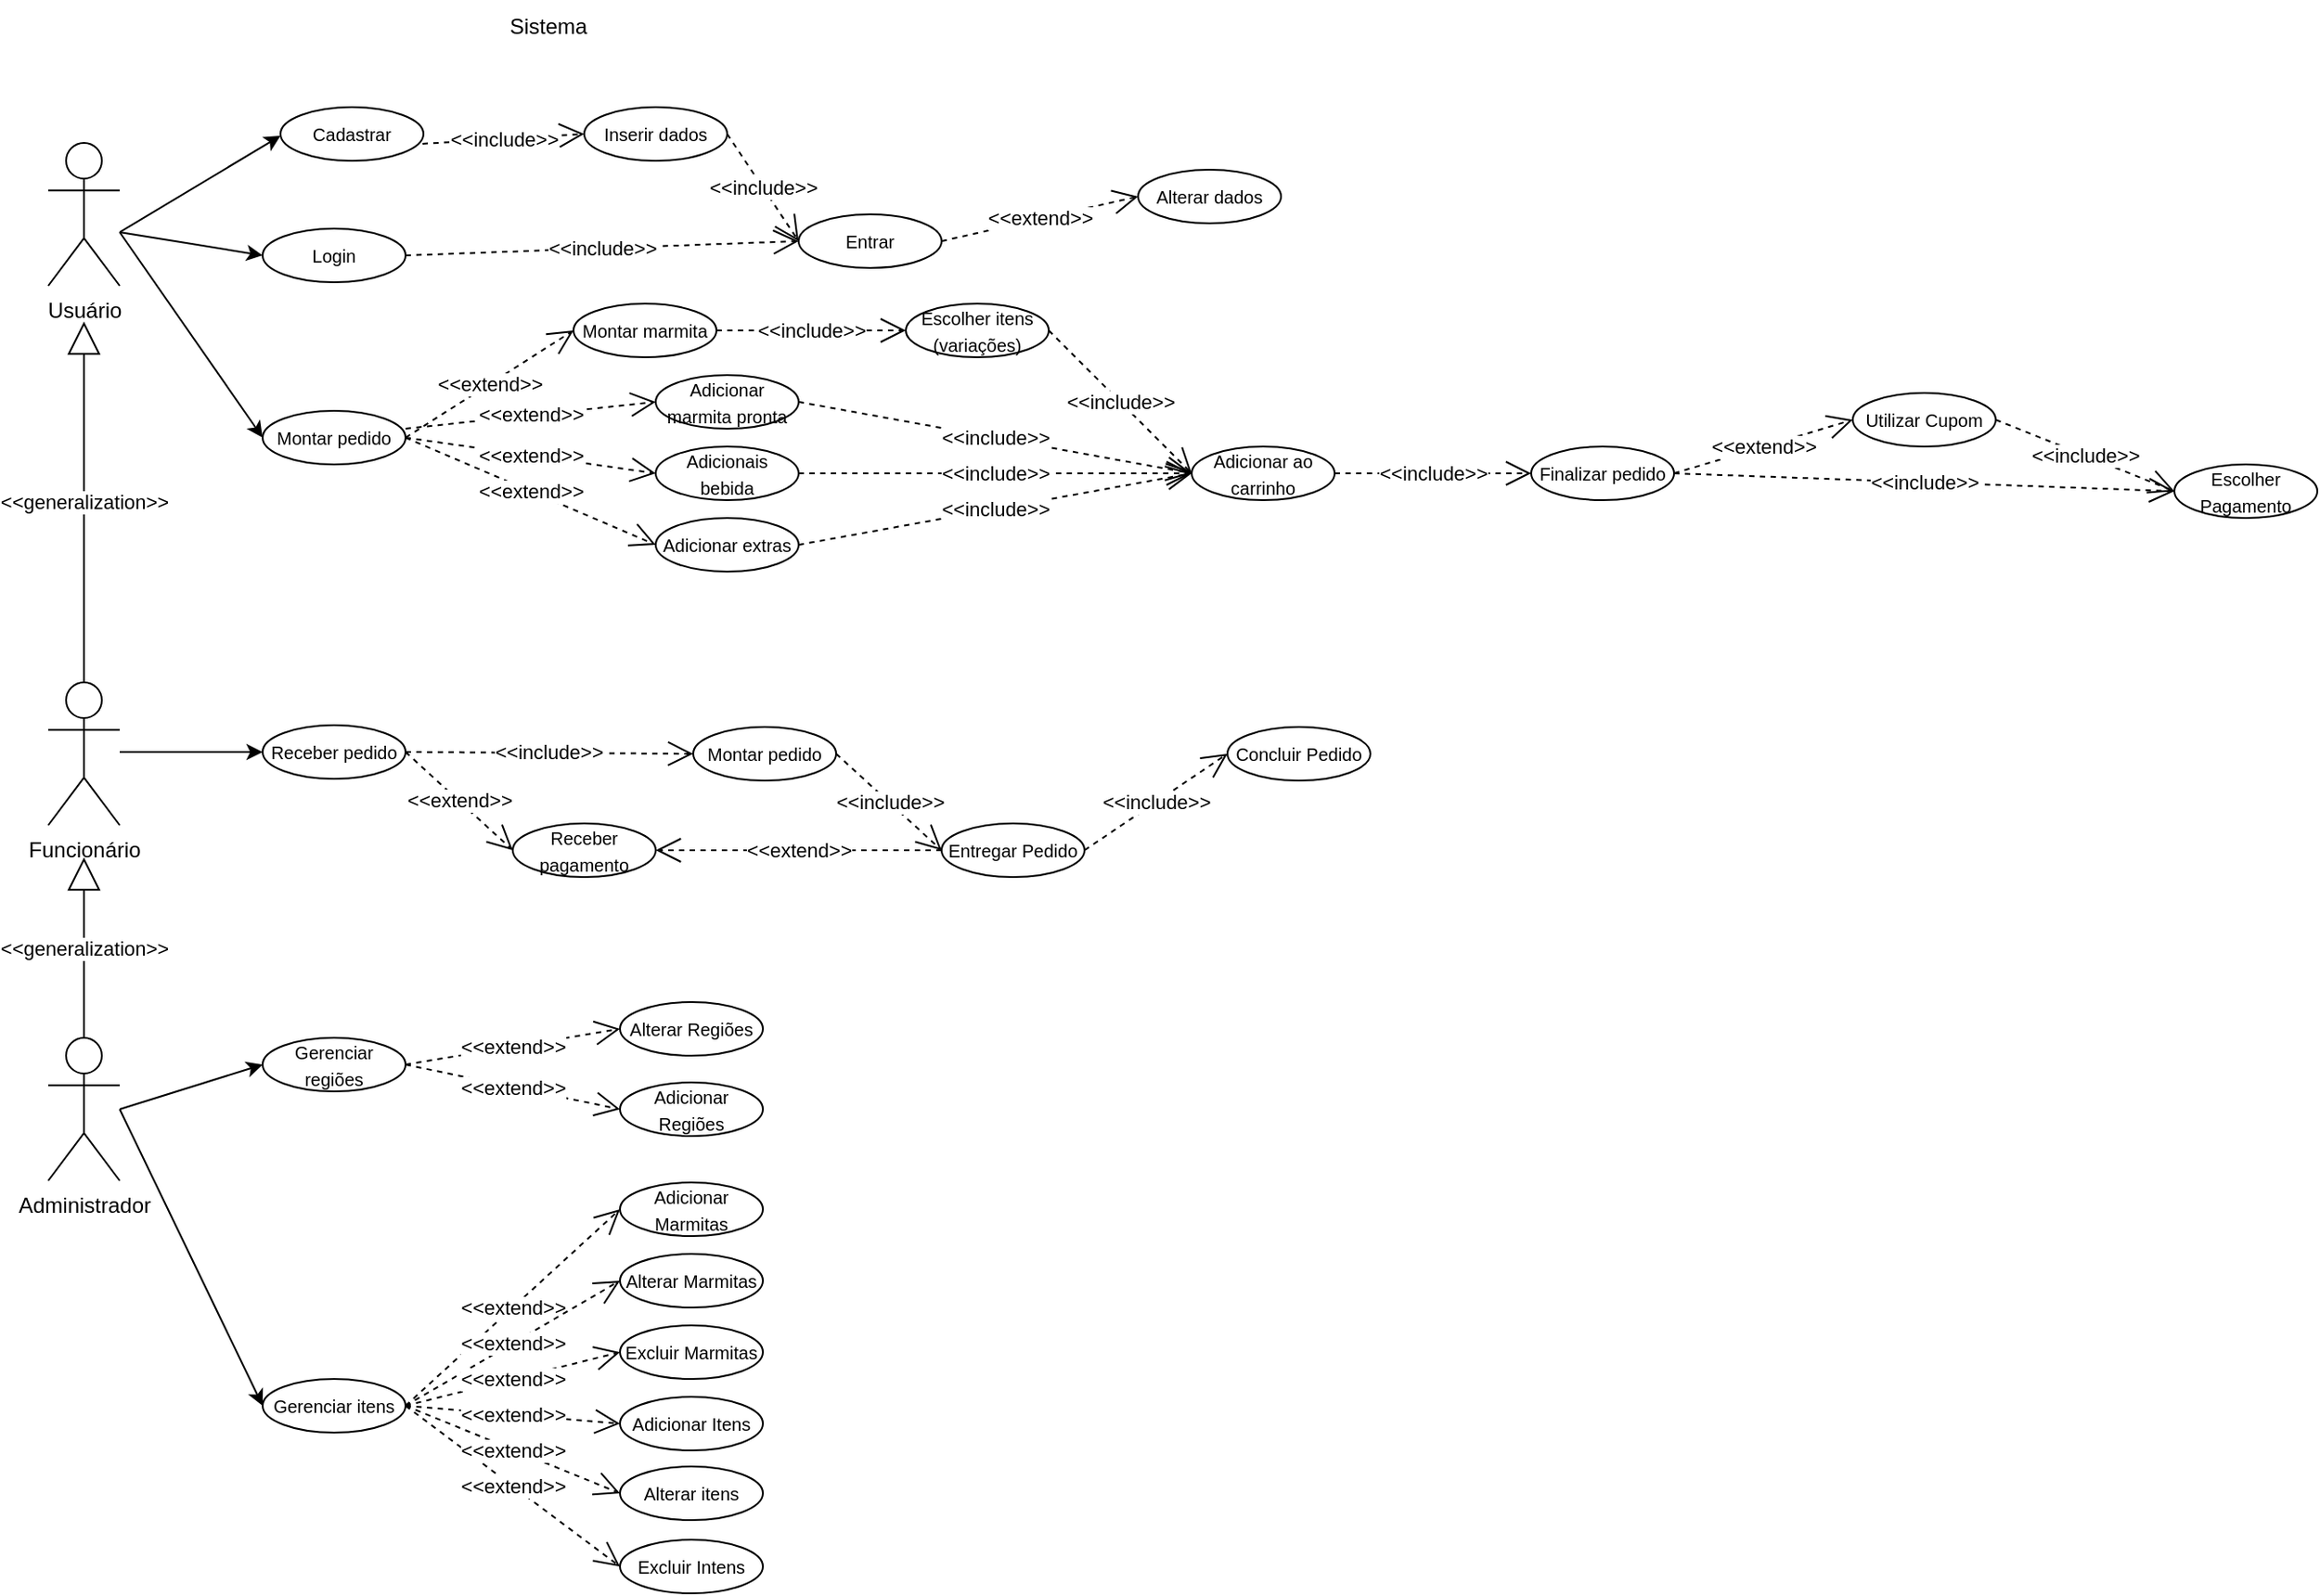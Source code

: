 <mxfile>
    <diagram name="Página-1" id="RFFEgjff01rEtXozTVZj">
        <mxGraphModel dx="1246" dy="942" grid="1" gridSize="10" guides="1" tooltips="1" connect="1" arrows="1" fold="1" page="1" pageScale="1" pageWidth="827" pageHeight="1169" math="0" shadow="0">
            <root>
                <mxCell id="0"/>
                <mxCell id="1" parent="0"/>
                <mxCell id="VR5cY3zTFZ2ZaCb0hy81-1" value="Usuário" style="shape=umlActor;verticalLabelPosition=bottom;verticalAlign=top;html=1;outlineConnect=0;" parent="1" vertex="1">
                    <mxGeometry x="120" y="120" width="40" height="80" as="geometry"/>
                </mxCell>
                <mxCell id="VR5cY3zTFZ2ZaCb0hy81-2" value="Funcionário" style="shape=umlActor;verticalLabelPosition=bottom;verticalAlign=top;html=1;outlineConnect=0;" parent="1" vertex="1">
                    <mxGeometry x="120" y="422" width="40" height="80" as="geometry"/>
                </mxCell>
                <mxCell id="VR5cY3zTFZ2ZaCb0hy81-6" value="&lt;span style=&quot;font-size: 10px;&quot;&gt;Cadastrar&lt;/span&gt;" style="ellipse;whiteSpace=wrap;html=1;" parent="1" vertex="1">
                    <mxGeometry x="250" y="100" width="80" height="30" as="geometry"/>
                </mxCell>
                <mxCell id="VR5cY3zTFZ2ZaCb0hy81-9" value="Sistema" style="text;html=1;strokeColor=none;fillColor=none;align=center;verticalAlign=middle;whiteSpace=wrap;rounded=0;" parent="1" vertex="1">
                    <mxGeometry x="200" y="40" width="400" height="30" as="geometry"/>
                </mxCell>
                <mxCell id="VR5cY3zTFZ2ZaCb0hy81-12" value="&lt;span style=&quot;font-size: 10px;&quot;&gt;Montar pedido&lt;/span&gt;" style="ellipse;whiteSpace=wrap;html=1;" parent="1" vertex="1">
                    <mxGeometry x="240" y="270" width="80" height="30" as="geometry"/>
                </mxCell>
                <mxCell id="VR5cY3zTFZ2ZaCb0hy81-13" value="&lt;span style=&quot;font-size: 10px;&quot;&gt;Finalizar pedido&lt;/span&gt;" style="ellipse;whiteSpace=wrap;html=1;" parent="1" vertex="1">
                    <mxGeometry x="950" y="290" width="80" height="30" as="geometry"/>
                </mxCell>
                <mxCell id="VR5cY3zTFZ2ZaCb0hy81-14" value="&lt;font style=&quot;font-size: 10px;&quot;&gt;Utilizar Cupom&lt;/font&gt;" style="ellipse;whiteSpace=wrap;html=1;" parent="1" vertex="1">
                    <mxGeometry x="1130" y="260" width="80" height="30" as="geometry"/>
                </mxCell>
                <mxCell id="VR5cY3zTFZ2ZaCb0hy81-19" value="&lt;font style=&quot;font-size: 10px;&quot;&gt;Escolher Pagamento&lt;/font&gt;" style="ellipse;whiteSpace=wrap;html=1;" parent="1" vertex="1">
                    <mxGeometry x="1310" y="300" width="80" height="30" as="geometry"/>
                </mxCell>
                <mxCell id="VR5cY3zTFZ2ZaCb0hy81-23" value="" style="endArrow=classic;html=1;rounded=0;entryX=0;entryY=0.5;entryDx=0;entryDy=0;" parent="1" target="VR5cY3zTFZ2ZaCb0hy81-12" edge="1">
                    <mxGeometry width="50" height="50" relative="1" as="geometry">
                        <mxPoint x="160" y="170" as="sourcePoint"/>
                        <mxPoint x="310" y="116" as="targetPoint"/>
                    </mxGeometry>
                </mxCell>
                <mxCell id="VR5cY3zTFZ2ZaCb0hy81-25" value="" style="endArrow=classic;html=1;rounded=0;" parent="1" edge="1">
                    <mxGeometry width="50" height="50" relative="1" as="geometry">
                        <mxPoint x="160" y="170" as="sourcePoint"/>
                        <mxPoint x="250" y="116" as="targetPoint"/>
                    </mxGeometry>
                </mxCell>
                <mxCell id="VR5cY3zTFZ2ZaCb0hy81-28" value="&lt;font style=&quot;font-size: 10px;&quot;&gt;Inserir dados&lt;/font&gt;" style="ellipse;whiteSpace=wrap;html=1;" parent="1" vertex="1">
                    <mxGeometry x="420" y="100" width="80" height="30" as="geometry"/>
                </mxCell>
                <mxCell id="VR5cY3zTFZ2ZaCb0hy81-30" value="&lt;font style=&quot;font-size: 10px;&quot;&gt;Entrar&lt;/font&gt;" style="ellipse;whiteSpace=wrap;html=1;" parent="1" vertex="1">
                    <mxGeometry x="540" y="160" width="80" height="30" as="geometry"/>
                </mxCell>
                <mxCell id="VR5cY3zTFZ2ZaCb0hy81-31" value="&lt;span style=&quot;font-size: 10px;&quot;&gt;Alterar dados&lt;/span&gt;" style="ellipse;whiteSpace=wrap;html=1;" parent="1" vertex="1">
                    <mxGeometry x="730" y="135" width="80" height="30" as="geometry"/>
                </mxCell>
                <mxCell id="VR5cY3zTFZ2ZaCb0hy81-32" value="&lt;font style=&quot;font-size: 10px;&quot;&gt;Login&lt;/font&gt;" style="ellipse;whiteSpace=wrap;html=1;" parent="1" vertex="1">
                    <mxGeometry x="240" y="168" width="80" height="30" as="geometry"/>
                </mxCell>
                <mxCell id="VR5cY3zTFZ2ZaCb0hy81-36" value="" style="endArrow=classic;html=1;rounded=0;entryX=0;entryY=0.5;entryDx=0;entryDy=0;" parent="1" target="VR5cY3zTFZ2ZaCb0hy81-32" edge="1">
                    <mxGeometry width="50" height="50" relative="1" as="geometry">
                        <mxPoint x="160" y="170" as="sourcePoint"/>
                        <mxPoint x="280" y="305" as="targetPoint"/>
                    </mxGeometry>
                </mxCell>
                <mxCell id="VR5cY3zTFZ2ZaCb0hy81-39" value="&lt;span style=&quot;font-size: 10px;&quot;&gt;Adicionar marmita pronta&lt;/span&gt;" style="ellipse;whiteSpace=wrap;html=1;" parent="1" vertex="1">
                    <mxGeometry x="460" y="250" width="80" height="30" as="geometry"/>
                </mxCell>
                <mxCell id="VR5cY3zTFZ2ZaCb0hy81-40" value="&lt;span style=&quot;font-size: 10px;&quot;&gt;Montar marmita&lt;/span&gt;" style="ellipse;whiteSpace=wrap;html=1;" parent="1" vertex="1">
                    <mxGeometry x="414" y="210" width="80" height="30" as="geometry"/>
                </mxCell>
                <mxCell id="VR5cY3zTFZ2ZaCb0hy81-41" value="&lt;span style=&quot;font-size: 10px;&quot;&gt;Adicionar ao carrinho&lt;/span&gt;" style="ellipse;whiteSpace=wrap;html=1;" parent="1" vertex="1">
                    <mxGeometry x="760" y="290" width="80" height="30" as="geometry"/>
                </mxCell>
                <mxCell id="VR5cY3zTFZ2ZaCb0hy81-42" value="&lt;span style=&quot;font-size: 10px;&quot;&gt;Adicionais bebida&lt;/span&gt;" style="ellipse;whiteSpace=wrap;html=1;" parent="1" vertex="1">
                    <mxGeometry x="460" y="290" width="80" height="30" as="geometry"/>
                </mxCell>
                <mxCell id="VR5cY3zTFZ2ZaCb0hy81-43" value="&lt;span style=&quot;font-size: 10px;&quot;&gt;Adicionar extras&lt;/span&gt;" style="ellipse;whiteSpace=wrap;html=1;" parent="1" vertex="1">
                    <mxGeometry x="460" y="330" width="80" height="30" as="geometry"/>
                </mxCell>
                <mxCell id="VR5cY3zTFZ2ZaCb0hy81-53" value="&lt;span style=&quot;font-size: 10px;&quot;&gt;Escolher itens (variações)&lt;/span&gt;" style="ellipse;whiteSpace=wrap;html=1;" parent="1" vertex="1">
                    <mxGeometry x="600" y="210" width="80" height="30" as="geometry"/>
                </mxCell>
                <mxCell id="4HZ8bpXt_EPqkDBAvXHt-7" value="&lt;span style=&quot;font-size: 10px;&quot;&gt;Concluir Pedido&lt;/span&gt;" style="ellipse;whiteSpace=wrap;html=1;" parent="1" vertex="1">
                    <mxGeometry x="780" y="447" width="80" height="30" as="geometry"/>
                </mxCell>
                <mxCell id="4HZ8bpXt_EPqkDBAvXHt-9" value="&lt;span style=&quot;font-size: 10px;&quot;&gt;Receber pagamento&lt;/span&gt;" style="ellipse;whiteSpace=wrap;html=1;" parent="1" vertex="1">
                    <mxGeometry x="380" y="501" width="80" height="30" as="geometry"/>
                </mxCell>
                <mxCell id="4HZ8bpXt_EPqkDBAvXHt-10" value="&lt;span style=&quot;font-size: 10px;&quot;&gt;Montar pedido&lt;/span&gt;" style="ellipse;whiteSpace=wrap;html=1;" parent="1" vertex="1">
                    <mxGeometry x="481" y="447" width="80" height="30" as="geometry"/>
                </mxCell>
                <mxCell id="4HZ8bpXt_EPqkDBAvXHt-11" value="&lt;span style=&quot;font-size: 10px;&quot;&gt;Receber pedido&lt;/span&gt;" style="ellipse;whiteSpace=wrap;html=1;" parent="1" vertex="1">
                    <mxGeometry x="240" y="446" width="80" height="30" as="geometry"/>
                </mxCell>
                <mxCell id="4HZ8bpXt_EPqkDBAvXHt-14" value="&lt;font style=&quot;font-size: 10px;&quot;&gt;Entregar Pedido&lt;/font&gt;" style="ellipse;whiteSpace=wrap;html=1;" parent="1" vertex="1">
                    <mxGeometry x="620" y="501" width="80" height="30" as="geometry"/>
                </mxCell>
                <mxCell id="4HZ8bpXt_EPqkDBAvXHt-22" value="Administrador" style="shape=umlActor;verticalLabelPosition=bottom;verticalAlign=top;html=1;outlineConnect=0;" parent="1" vertex="1">
                    <mxGeometry x="120" y="621" width="40" height="80" as="geometry"/>
                </mxCell>
                <mxCell id="4HZ8bpXt_EPqkDBAvXHt-25" value="" style="endArrow=classic;html=1;rounded=0;entryX=0;entryY=0.5;entryDx=0;entryDy=0;" parent="1" target="4HZ8bpXt_EPqkDBAvXHt-11" edge="1">
                    <mxGeometry width="50" height="50" relative="1" as="geometry">
                        <mxPoint x="160" y="461" as="sourcePoint"/>
                        <mxPoint x="580" y="490" as="targetPoint"/>
                    </mxGeometry>
                </mxCell>
                <mxCell id="4HZ8bpXt_EPqkDBAvXHt-27" value="&lt;span style=&quot;font-size: 10px;&quot;&gt;Adicionar Regiões&lt;/span&gt;" style="ellipse;whiteSpace=wrap;html=1;" parent="1" vertex="1">
                    <mxGeometry x="440" y="646" width="80" height="30" as="geometry"/>
                </mxCell>
                <mxCell id="4HZ8bpXt_EPqkDBAvXHt-29" value="&lt;span style=&quot;font-size: 10px;&quot;&gt;Gerenciar itens&lt;/span&gt;" style="ellipse;whiteSpace=wrap;html=1;" parent="1" vertex="1">
                    <mxGeometry x="240" y="812" width="80" height="30" as="geometry"/>
                </mxCell>
                <mxCell id="4HZ8bpXt_EPqkDBAvXHt-31" value="&lt;span style=&quot;font-size: 10px;&quot;&gt;Alterar Marmitas&lt;/span&gt;" style="ellipse;whiteSpace=wrap;html=1;" parent="1" vertex="1">
                    <mxGeometry x="440" y="742" width="80" height="30" as="geometry"/>
                </mxCell>
                <mxCell id="4HZ8bpXt_EPqkDBAvXHt-32" value="&lt;span style=&quot;font-size: 10px;&quot;&gt;Alterar Regiões&lt;/span&gt;" style="ellipse;whiteSpace=wrap;html=1;" parent="1" vertex="1">
                    <mxGeometry x="440" y="601" width="80" height="30" as="geometry"/>
                </mxCell>
                <mxCell id="4HZ8bpXt_EPqkDBAvXHt-33" value="&lt;span style=&quot;font-size: 10px;&quot;&gt;Gerenciar regiões&lt;/span&gt;" style="ellipse;whiteSpace=wrap;html=1;" parent="1" vertex="1">
                    <mxGeometry x="240" y="621" width="80" height="30" as="geometry"/>
                </mxCell>
                <mxCell id="4HZ8bpXt_EPqkDBAvXHt-34" value="&lt;span style=&quot;font-size: 10px;&quot;&gt;Alterar itens&lt;/span&gt;" style="ellipse;whiteSpace=wrap;html=1;" parent="1" vertex="1">
                    <mxGeometry x="440" y="861" width="80" height="30" as="geometry"/>
                </mxCell>
                <mxCell id="4HZ8bpXt_EPqkDBAvXHt-35" value="&lt;span style=&quot;font-size: 10px;&quot;&gt;Excluir Intens&lt;/span&gt;" style="ellipse;whiteSpace=wrap;html=1;" parent="1" vertex="1">
                    <mxGeometry x="440" y="902" width="80" height="30" as="geometry"/>
                </mxCell>
                <mxCell id="4HZ8bpXt_EPqkDBAvXHt-36" value="&lt;span style=&quot;font-size: 10px;&quot;&gt;Adicionar Itens&lt;/span&gt;" style="ellipse;whiteSpace=wrap;html=1;" parent="1" vertex="1">
                    <mxGeometry x="440" y="822" width="80" height="30" as="geometry"/>
                </mxCell>
                <mxCell id="4HZ8bpXt_EPqkDBAvXHt-37" value="&lt;span style=&quot;font-size: 10px;&quot;&gt;Adicionar Marmitas&lt;/span&gt;" style="ellipse;whiteSpace=wrap;html=1;" parent="1" vertex="1">
                    <mxGeometry x="440" y="702" width="80" height="30" as="geometry"/>
                </mxCell>
                <mxCell id="4HZ8bpXt_EPqkDBAvXHt-38" value="&lt;span style=&quot;font-size: 10px;&quot;&gt;Excluir Marmitas&lt;/span&gt;" style="ellipse;whiteSpace=wrap;html=1;" parent="1" vertex="1">
                    <mxGeometry x="440" y="782" width="80" height="30" as="geometry"/>
                </mxCell>
                <mxCell id="4HZ8bpXt_EPqkDBAvXHt-50" value="" style="endArrow=classic;html=1;rounded=0;entryX=0;entryY=0.5;entryDx=0;entryDy=0;" parent="1" target="4HZ8bpXt_EPqkDBAvXHt-29" edge="1">
                    <mxGeometry width="50" height="50" relative="1" as="geometry">
                        <mxPoint x="160" y="661" as="sourcePoint"/>
                        <mxPoint x="280" y="742" as="targetPoint"/>
                    </mxGeometry>
                </mxCell>
                <mxCell id="4HZ8bpXt_EPqkDBAvXHt-51" value="" style="endArrow=classic;html=1;rounded=0;entryX=0;entryY=0.5;entryDx=0;entryDy=0;" parent="1" target="4HZ8bpXt_EPqkDBAvXHt-33" edge="1">
                    <mxGeometry width="50" height="50" relative="1" as="geometry">
                        <mxPoint x="160" y="661" as="sourcePoint"/>
                        <mxPoint x="400" y="916" as="targetPoint"/>
                    </mxGeometry>
                </mxCell>
                <mxCell id="Q8KtSfcz7oJwq2jGH2br-20" value="&amp;lt;&amp;lt;extend&amp;gt;&amp;gt;" style="endArrow=open;endSize=12;dashed=1;html=1;rounded=0;entryX=0;entryY=0.5;entryDx=0;entryDy=0;exitX=1;exitY=0.5;exitDx=0;exitDy=0;" parent="1" source="VR5cY3zTFZ2ZaCb0hy81-30" target="VR5cY3zTFZ2ZaCb0hy81-31" edge="1">
                    <mxGeometry width="160" relative="1" as="geometry">
                        <mxPoint x="630" y="175" as="sourcePoint"/>
                        <mxPoint x="680" y="155" as="targetPoint"/>
                    </mxGeometry>
                </mxCell>
                <mxCell id="Q8KtSfcz7oJwq2jGH2br-25" value="&amp;lt;&amp;lt;include&amp;gt;&amp;gt;" style="endArrow=open;endSize=12;dashed=1;html=1;rounded=0;exitX=0.994;exitY=0.683;exitDx=0;exitDy=0;exitPerimeter=0;entryX=0;entryY=0.5;entryDx=0;entryDy=0;" parent="1" source="VR5cY3zTFZ2ZaCb0hy81-6" target="VR5cY3zTFZ2ZaCb0hy81-28" edge="1">
                    <mxGeometry width="160" relative="1" as="geometry">
                        <mxPoint x="439" y="520" as="sourcePoint"/>
                        <mxPoint x="599" y="520" as="targetPoint"/>
                    </mxGeometry>
                </mxCell>
                <mxCell id="Q8KtSfcz7oJwq2jGH2br-26" value="&amp;lt;&amp;lt;include&amp;gt;&amp;gt;" style="endArrow=open;endSize=12;dashed=1;html=1;rounded=0;exitX=1;exitY=0.5;exitDx=0;exitDy=0;entryX=0;entryY=0.5;entryDx=0;entryDy=0;" parent="1" source="VR5cY3zTFZ2ZaCb0hy81-28" target="VR5cY3zTFZ2ZaCb0hy81-30" edge="1">
                    <mxGeometry width="160" relative="1" as="geometry">
                        <mxPoint x="600" y="130" as="sourcePoint"/>
                        <mxPoint x="530" y="140" as="targetPoint"/>
                    </mxGeometry>
                </mxCell>
                <mxCell id="Q8KtSfcz7oJwq2jGH2br-27" value="&amp;lt;&amp;lt;include&amp;gt;&amp;gt;" style="endArrow=open;endSize=12;dashed=1;html=1;rounded=0;exitX=1;exitY=0.5;exitDx=0;exitDy=0;entryX=0;entryY=0.5;entryDx=0;entryDy=0;" parent="1" source="VR5cY3zTFZ2ZaCb0hy81-32" target="VR5cY3zTFZ2ZaCb0hy81-30" edge="1">
                    <mxGeometry width="160" relative="1" as="geometry">
                        <mxPoint x="340" y="130" as="sourcePoint"/>
                        <mxPoint x="430" y="125" as="targetPoint"/>
                    </mxGeometry>
                </mxCell>
                <mxCell id="Q8KtSfcz7oJwq2jGH2br-28" value="&amp;lt;&amp;lt;include&amp;gt;&amp;gt;" style="endArrow=open;endSize=12;dashed=1;html=1;rounded=0;exitX=1;exitY=0.5;exitDx=0;exitDy=0;entryX=0;entryY=0.5;entryDx=0;entryDy=0;" parent="1" source="VR5cY3zTFZ2ZaCb0hy81-43" target="VR5cY3zTFZ2ZaCb0hy81-41" edge="1">
                    <mxGeometry width="160" relative="1" as="geometry">
                        <mxPoint x="399" y="480" as="sourcePoint"/>
                        <mxPoint x="559" y="480" as="targetPoint"/>
                    </mxGeometry>
                </mxCell>
                <mxCell id="Q8KtSfcz7oJwq2jGH2br-29" value="&amp;lt;&amp;lt;include&amp;gt;&amp;gt;" style="endArrow=open;endSize=12;dashed=1;html=1;rounded=0;exitX=1;exitY=0.5;exitDx=0;exitDy=0;entryX=0;entryY=0.5;entryDx=0;entryDy=0;" parent="1" source="VR5cY3zTFZ2ZaCb0hy81-42" target="VR5cY3zTFZ2ZaCb0hy81-41" edge="1">
                    <mxGeometry width="160" relative="1" as="geometry">
                        <mxPoint x="450" y="355" as="sourcePoint"/>
                        <mxPoint x="610" y="345" as="targetPoint"/>
                    </mxGeometry>
                </mxCell>
                <mxCell id="Q8KtSfcz7oJwq2jGH2br-31" value="&amp;lt;&amp;lt;include&amp;gt;&amp;gt;" style="endArrow=open;endSize=12;dashed=1;html=1;rounded=0;exitX=1;exitY=0.5;exitDx=0;exitDy=0;entryX=0;entryY=0.5;entryDx=0;entryDy=0;" parent="1" source="VR5cY3zTFZ2ZaCb0hy81-53" target="VR5cY3zTFZ2ZaCb0hy81-41" edge="1">
                    <mxGeometry width="160" relative="1" as="geometry">
                        <mxPoint x="570" y="275" as="sourcePoint"/>
                        <mxPoint x="610" y="345" as="targetPoint"/>
                    </mxGeometry>
                </mxCell>
                <mxCell id="Q8KtSfcz7oJwq2jGH2br-32" value="&amp;lt;&amp;lt;include&amp;gt;&amp;gt;" style="endArrow=open;endSize=12;dashed=1;html=1;rounded=0;exitX=1;exitY=0.5;exitDx=0;exitDy=0;entryX=0;entryY=0.5;entryDx=0;entryDy=0;" parent="1" source="VR5cY3zTFZ2ZaCb0hy81-40" target="VR5cY3zTFZ2ZaCb0hy81-53" edge="1">
                    <mxGeometry width="160" relative="1" as="geometry">
                        <mxPoint x="399" y="480" as="sourcePoint"/>
                        <mxPoint x="559" y="480" as="targetPoint"/>
                    </mxGeometry>
                </mxCell>
                <mxCell id="Q8KtSfcz7oJwq2jGH2br-33" value="&amp;lt;&amp;lt;include&amp;gt;&amp;gt;" style="endArrow=open;endSize=12;dashed=1;html=1;rounded=0;exitX=1;exitY=0.5;exitDx=0;exitDy=0;entryX=0;entryY=0.5;entryDx=0;entryDy=0;" parent="1" source="VR5cY3zTFZ2ZaCb0hy81-39" target="VR5cY3zTFZ2ZaCb0hy81-41" edge="1">
                    <mxGeometry width="160" relative="1" as="geometry">
                        <mxPoint x="399" y="480" as="sourcePoint"/>
                        <mxPoint x="559" y="480" as="targetPoint"/>
                    </mxGeometry>
                </mxCell>
                <mxCell id="Q8KtSfcz7oJwq2jGH2br-34" value="&amp;lt;&amp;lt;extend&amp;gt;&amp;gt;" style="endArrow=open;endSize=12;dashed=1;html=1;rounded=0;exitX=1;exitY=0.5;exitDx=0;exitDy=0;entryX=0;entryY=0.5;entryDx=0;entryDy=0;" parent="1" source="VR5cY3zTFZ2ZaCb0hy81-12" target="VR5cY3zTFZ2ZaCb0hy81-43" edge="1">
                    <mxGeometry width="160" relative="1" as="geometry">
                        <mxPoint x="409" y="496" as="sourcePoint"/>
                        <mxPoint x="569" y="496" as="targetPoint"/>
                    </mxGeometry>
                </mxCell>
                <mxCell id="Q8KtSfcz7oJwq2jGH2br-35" value="&amp;lt;&amp;lt;extend&amp;gt;&amp;gt;" style="endArrow=open;endSize=12;dashed=1;html=1;rounded=0;exitX=1;exitY=0.5;exitDx=0;exitDy=0;entryX=0;entryY=0.5;entryDx=0;entryDy=0;" parent="1" source="VR5cY3zTFZ2ZaCb0hy81-12" target="VR5cY3zTFZ2ZaCb0hy81-42" edge="1">
                    <mxGeometry width="160" relative="1" as="geometry">
                        <mxPoint x="330" y="295" as="sourcePoint"/>
                        <mxPoint x="370" y="355" as="targetPoint"/>
                    </mxGeometry>
                </mxCell>
                <mxCell id="Q8KtSfcz7oJwq2jGH2br-36" value="&amp;lt;&amp;lt;extend&amp;gt;&amp;gt;" style="endArrow=open;endSize=12;dashed=1;html=1;rounded=0;exitX=1;exitY=0.333;exitDx=0;exitDy=0;entryX=0;entryY=0.5;entryDx=0;entryDy=0;exitPerimeter=0;" parent="1" source="VR5cY3zTFZ2ZaCb0hy81-12" target="VR5cY3zTFZ2ZaCb0hy81-39" edge="1">
                    <mxGeometry width="160" relative="1" as="geometry">
                        <mxPoint x="330" y="295" as="sourcePoint"/>
                        <mxPoint x="370" y="315" as="targetPoint"/>
                    </mxGeometry>
                </mxCell>
                <mxCell id="Q8KtSfcz7oJwq2jGH2br-38" value="&amp;lt;&amp;lt;extend&amp;gt;&amp;gt;" style="endArrow=open;endSize=12;dashed=1;html=1;rounded=0;exitX=1;exitY=0.5;exitDx=0;exitDy=0;entryX=0;entryY=0.5;entryDx=0;entryDy=0;" parent="1" source="VR5cY3zTFZ2ZaCb0hy81-12" target="VR5cY3zTFZ2ZaCb0hy81-40" edge="1">
                    <mxGeometry width="160" relative="1" as="geometry">
                        <mxPoint x="330" y="290" as="sourcePoint"/>
                        <mxPoint x="470" y="275" as="targetPoint"/>
                    </mxGeometry>
                </mxCell>
                <mxCell id="Q8KtSfcz7oJwq2jGH2br-39" value="&amp;lt;&amp;lt;extend&amp;gt;&amp;gt;" style="endArrow=open;endSize=12;dashed=1;html=1;rounded=0;exitX=1;exitY=0.5;exitDx=0;exitDy=0;entryX=0;entryY=0.5;entryDx=0;entryDy=0;" parent="1" source="VR5cY3zTFZ2ZaCb0hy81-13" target="VR5cY3zTFZ2ZaCb0hy81-14" edge="1">
                    <mxGeometry width="160" relative="1" as="geometry">
                        <mxPoint x="870" y="400" as="sourcePoint"/>
                        <mxPoint x="1030" y="400" as="targetPoint"/>
                    </mxGeometry>
                </mxCell>
                <mxCell id="Q8KtSfcz7oJwq2jGH2br-40" value="&amp;lt;&amp;lt;include&amp;gt;&amp;gt;" style="endArrow=open;endSize=12;dashed=1;html=1;rounded=0;exitX=1;exitY=0.5;exitDx=0;exitDy=0;entryX=0;entryY=0.5;entryDx=0;entryDy=0;" parent="1" source="VR5cY3zTFZ2ZaCb0hy81-41" target="VR5cY3zTFZ2ZaCb0hy81-13" edge="1">
                    <mxGeometry width="160" relative="1" as="geometry">
                        <mxPoint x="830" y="400" as="sourcePoint"/>
                        <mxPoint x="990" y="400" as="targetPoint"/>
                    </mxGeometry>
                </mxCell>
                <mxCell id="Q8KtSfcz7oJwq2jGH2br-41" value="&amp;lt;&amp;lt;include&amp;gt;&amp;gt;" style="endArrow=open;endSize=12;dashed=1;html=1;rounded=0;exitX=1;exitY=0.5;exitDx=0;exitDy=0;entryX=0;entryY=0.5;entryDx=0;entryDy=0;" parent="1" source="VR5cY3zTFZ2ZaCb0hy81-14" target="VR5cY3zTFZ2ZaCb0hy81-19" edge="1">
                    <mxGeometry width="160" relative="1" as="geometry">
                        <mxPoint x="939" y="325" as="sourcePoint"/>
                        <mxPoint x="1020" y="325" as="targetPoint"/>
                    </mxGeometry>
                </mxCell>
                <mxCell id="Q8KtSfcz7oJwq2jGH2br-44" value="&amp;lt;&amp;lt;include&amp;gt;&amp;gt;" style="endArrow=open;endSize=12;dashed=1;html=1;rounded=0;exitX=1;exitY=0.5;exitDx=0;exitDy=0;entryX=0;entryY=0.5;entryDx=0;entryDy=0;" parent="1" source="4HZ8bpXt_EPqkDBAvXHt-11" target="4HZ8bpXt_EPqkDBAvXHt-10" edge="1">
                    <mxGeometry width="160" relative="1" as="geometry">
                        <mxPoint x="399" y="381" as="sourcePoint"/>
                        <mxPoint x="559" y="381" as="targetPoint"/>
                    </mxGeometry>
                </mxCell>
                <mxCell id="Q8KtSfcz7oJwq2jGH2br-45" value="&amp;lt;&amp;lt;extend&amp;gt;&amp;gt;" style="endArrow=open;endSize=12;dashed=1;html=1;rounded=0;exitX=1;exitY=0.5;exitDx=0;exitDy=0;entryX=0;entryY=0.5;entryDx=0;entryDy=0;" parent="1" source="4HZ8bpXt_EPqkDBAvXHt-11" target="4HZ8bpXt_EPqkDBAvXHt-9" edge="1">
                    <mxGeometry width="160" relative="1" as="geometry">
                        <mxPoint x="409" y="397" as="sourcePoint"/>
                        <mxPoint x="569" y="397" as="targetPoint"/>
                    </mxGeometry>
                </mxCell>
                <mxCell id="Q8KtSfcz7oJwq2jGH2br-46" value="&amp;lt;&amp;lt;extend&amp;gt;&amp;gt;" style="endArrow=open;endSize=12;dashed=1;html=1;rounded=0;exitX=0;exitY=0.5;exitDx=0;exitDy=0;entryX=1;entryY=0.5;entryDx=0;entryDy=0;" parent="1" source="4HZ8bpXt_EPqkDBAvXHt-14" target="4HZ8bpXt_EPqkDBAvXHt-9" edge="1">
                    <mxGeometry width="160" relative="1" as="geometry">
                        <mxPoint x="330" y="471" as="sourcePoint"/>
                        <mxPoint x="390" y="526" as="targetPoint"/>
                    </mxGeometry>
                </mxCell>
                <mxCell id="Q8KtSfcz7oJwq2jGH2br-47" value="&amp;lt;&amp;lt;include&amp;gt;&amp;gt;" style="endArrow=open;endSize=12;dashed=1;html=1;rounded=0;exitX=1;exitY=0.5;exitDx=0;exitDy=0;entryX=0;entryY=0.5;entryDx=0;entryDy=0;" parent="1" source="4HZ8bpXt_EPqkDBAvXHt-10" target="4HZ8bpXt_EPqkDBAvXHt-14" edge="1">
                    <mxGeometry width="160" relative="1" as="geometry">
                        <mxPoint x="399" y="381" as="sourcePoint"/>
                        <mxPoint x="559" y="381" as="targetPoint"/>
                    </mxGeometry>
                </mxCell>
                <mxCell id="Q8KtSfcz7oJwq2jGH2br-48" value="&amp;lt;&amp;lt;include&amp;gt;&amp;gt;" style="endArrow=open;endSize=12;dashed=1;html=1;rounded=0;exitX=1;exitY=0.5;exitDx=0;exitDy=0;entryX=0;entryY=0.5;entryDx=0;entryDy=0;" parent="1" source="4HZ8bpXt_EPqkDBAvXHt-14" target="4HZ8bpXt_EPqkDBAvXHt-7" edge="1">
                    <mxGeometry width="160" relative="1" as="geometry">
                        <mxPoint x="571" y="472" as="sourcePoint"/>
                        <mxPoint x="600" y="536" as="targetPoint"/>
                    </mxGeometry>
                </mxCell>
                <mxCell id="Q8KtSfcz7oJwq2jGH2br-49" value="&amp;lt;&amp;lt;extend&amp;gt;&amp;gt;" style="endArrow=open;endSize=12;dashed=1;html=1;rounded=0;exitX=1;exitY=0.5;exitDx=0;exitDy=0;entryX=0;entryY=0.5;entryDx=0;entryDy=0;" parent="1" source="4HZ8bpXt_EPqkDBAvXHt-29" target="4HZ8bpXt_EPqkDBAvXHt-35" edge="1">
                    <mxGeometry width="160" relative="1" as="geometry">
                        <mxPoint x="530" y="676" as="sourcePoint"/>
                        <mxPoint x="690" y="676" as="targetPoint"/>
                    </mxGeometry>
                </mxCell>
                <mxCell id="Q8KtSfcz7oJwq2jGH2br-50" value="&amp;lt;&amp;lt;extend&amp;gt;&amp;gt;" style="endArrow=open;endSize=12;dashed=1;html=1;rounded=0;exitX=1;exitY=0.5;exitDx=0;exitDy=0;entryX=0;entryY=0.5;entryDx=0;entryDy=0;" parent="1" source="4HZ8bpXt_EPqkDBAvXHt-33" target="4HZ8bpXt_EPqkDBAvXHt-32" edge="1">
                    <mxGeometry width="160" relative="1" as="geometry">
                        <mxPoint x="540" y="686" as="sourcePoint"/>
                        <mxPoint x="700" y="686" as="targetPoint"/>
                    </mxGeometry>
                </mxCell>
                <mxCell id="Q8KtSfcz7oJwq2jGH2br-51" value="&amp;lt;&amp;lt;extend&amp;gt;&amp;gt;" style="endArrow=open;endSize=12;dashed=1;html=1;rounded=0;exitX=1;exitY=0.5;exitDx=0;exitDy=0;entryX=0;entryY=0.5;entryDx=0;entryDy=0;" parent="1" source="4HZ8bpXt_EPqkDBAvXHt-33" target="4HZ8bpXt_EPqkDBAvXHt-27" edge="1">
                    <mxGeometry width="160" relative="1" as="geometry">
                        <mxPoint x="330" y="646" as="sourcePoint"/>
                        <mxPoint x="411" y="626" as="targetPoint"/>
                    </mxGeometry>
                </mxCell>
                <mxCell id="Q8KtSfcz7oJwq2jGH2br-52" value="&amp;lt;&amp;lt;extend&amp;gt;&amp;gt;" style="endArrow=open;endSize=12;dashed=1;html=1;rounded=0;exitX=1;exitY=0.5;exitDx=0;exitDy=0;entryX=0;entryY=0.5;entryDx=0;entryDy=0;" parent="1" source="4HZ8bpXt_EPqkDBAvXHt-29" target="4HZ8bpXt_EPqkDBAvXHt-37" edge="1">
                    <mxGeometry width="160" relative="1" as="geometry">
                        <mxPoint x="330" y="646" as="sourcePoint"/>
                        <mxPoint x="411" y="671" as="targetPoint"/>
                    </mxGeometry>
                </mxCell>
                <mxCell id="Q8KtSfcz7oJwq2jGH2br-53" value="&amp;lt;&amp;lt;extend&amp;gt;&amp;gt;" style="endArrow=open;endSize=12;dashed=1;html=1;rounded=0;exitX=1;exitY=0.5;exitDx=0;exitDy=0;entryX=0;entryY=0.5;entryDx=0;entryDy=0;" parent="1" source="4HZ8bpXt_EPqkDBAvXHt-29" target="4HZ8bpXt_EPqkDBAvXHt-31" edge="1">
                    <mxGeometry width="160" relative="1" as="geometry">
                        <mxPoint x="330" y="837" as="sourcePoint"/>
                        <mxPoint x="411" y="727" as="targetPoint"/>
                    </mxGeometry>
                </mxCell>
                <mxCell id="Q8KtSfcz7oJwq2jGH2br-54" value="&amp;lt;&amp;lt;extend&amp;gt;&amp;gt;" style="endArrow=open;endSize=12;dashed=1;html=1;rounded=0;exitX=1;exitY=0.5;exitDx=0;exitDy=0;entryX=0;entryY=0.5;entryDx=0;entryDy=0;" parent="1" source="4HZ8bpXt_EPqkDBAvXHt-29" target="4HZ8bpXt_EPqkDBAvXHt-38" edge="1">
                    <mxGeometry width="160" relative="1" as="geometry">
                        <mxPoint x="330" y="837" as="sourcePoint"/>
                        <mxPoint x="411" y="767" as="targetPoint"/>
                    </mxGeometry>
                </mxCell>
                <mxCell id="Q8KtSfcz7oJwq2jGH2br-55" value="&amp;lt;&amp;lt;extend&amp;gt;&amp;gt;" style="endArrow=open;endSize=12;dashed=1;html=1;rounded=0;exitX=1;exitY=0.5;exitDx=0;exitDy=0;entryX=0;entryY=0.5;entryDx=0;entryDy=0;" parent="1" source="4HZ8bpXt_EPqkDBAvXHt-29" target="4HZ8bpXt_EPqkDBAvXHt-36" edge="1">
                    <mxGeometry width="160" relative="1" as="geometry">
                        <mxPoint x="330" y="837" as="sourcePoint"/>
                        <mxPoint x="411" y="807" as="targetPoint"/>
                    </mxGeometry>
                </mxCell>
                <mxCell id="Q8KtSfcz7oJwq2jGH2br-56" value="&amp;lt;&amp;lt;extend&amp;gt;&amp;gt;" style="endArrow=open;endSize=12;dashed=1;html=1;rounded=0;exitX=1;exitY=0.5;exitDx=0;exitDy=0;entryX=0;entryY=0.5;entryDx=0;entryDy=0;" parent="1" source="4HZ8bpXt_EPqkDBAvXHt-29" target="4HZ8bpXt_EPqkDBAvXHt-34" edge="1">
                    <mxGeometry width="160" relative="1" as="geometry">
                        <mxPoint x="330" y="837" as="sourcePoint"/>
                        <mxPoint x="411" y="847" as="targetPoint"/>
                    </mxGeometry>
                </mxCell>
                <mxCell id="2" value="&amp;lt;&amp;lt;include&amp;gt;&amp;gt;" style="endArrow=open;endSize=12;dashed=1;html=1;rounded=0;exitX=1;exitY=0.5;exitDx=0;exitDy=0;entryX=0;entryY=0.5;entryDx=0;entryDy=0;" edge="1" parent="1" source="VR5cY3zTFZ2ZaCb0hy81-13" target="VR5cY3zTFZ2ZaCb0hy81-19">
                    <mxGeometry width="160" relative="1" as="geometry">
                        <mxPoint x="1080" y="360" as="sourcePoint"/>
                        <mxPoint x="1190" y="360" as="targetPoint"/>
                    </mxGeometry>
                </mxCell>
                <mxCell id="3" value="&amp;lt;&amp;lt;generalization&amp;gt;&amp;gt;" style="endArrow=block;endSize=16;endFill=0;html=1;exitX=0.5;exitY=0;exitDx=0;exitDy=0;exitPerimeter=0;" edge="1" parent="1" source="4HZ8bpXt_EPqkDBAvXHt-22">
                    <mxGeometry width="160" relative="1" as="geometry">
                        <mxPoint x="70" y="570" as="sourcePoint"/>
                        <mxPoint x="140" y="520" as="targetPoint"/>
                    </mxGeometry>
                </mxCell>
                <mxCell id="4" value="&amp;lt;&amp;lt;generalization&amp;gt;&amp;gt;" style="endArrow=block;endSize=16;endFill=0;html=1;exitX=0.5;exitY=0;exitDx=0;exitDy=0;exitPerimeter=0;" edge="1" parent="1" source="VR5cY3zTFZ2ZaCb0hy81-2">
                    <mxGeometry width="160" relative="1" as="geometry">
                        <mxPoint x="150" y="631" as="sourcePoint"/>
                        <mxPoint x="140" y="220" as="targetPoint"/>
                    </mxGeometry>
                </mxCell>
            </root>
        </mxGraphModel>
    </diagram>
</mxfile>